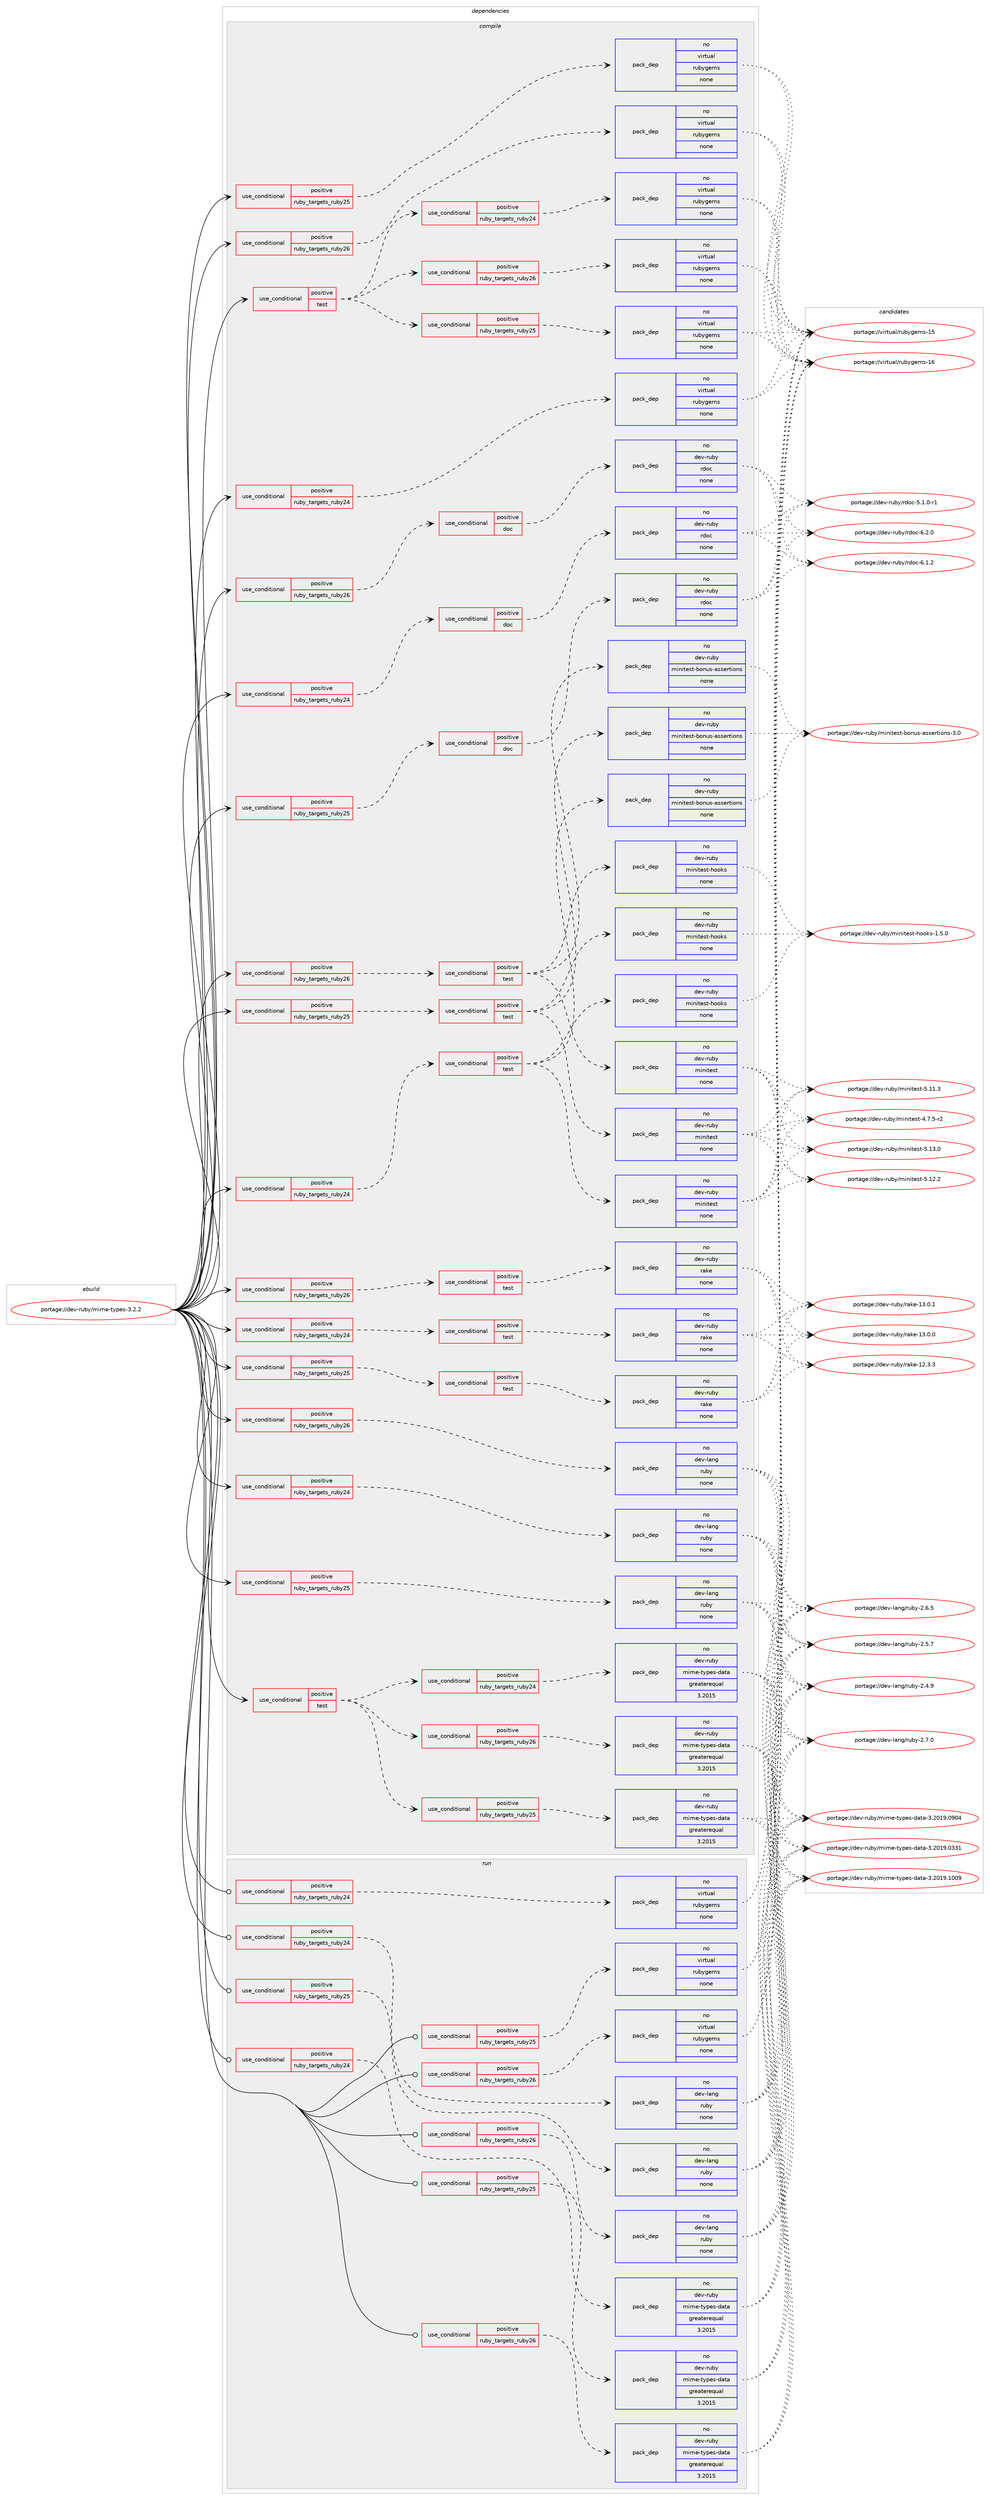 digraph prolog {

# *************
# Graph options
# *************

newrank=true;
concentrate=true;
compound=true;
graph [rankdir=LR,fontname=Helvetica,fontsize=10,ranksep=1.5];#, ranksep=2.5, nodesep=0.2];
edge  [arrowhead=vee];
node  [fontname=Helvetica,fontsize=10];

# **********
# The ebuild
# **********

subgraph cluster_leftcol {
color=gray;
label=<<i>ebuild</i>>;
id [label="portage://dev-ruby/mime-types-3.2.2", color=red, width=4, href="../dev-ruby/mime-types-3.2.2.svg"];
}

# ****************
# The dependencies
# ****************

subgraph cluster_midcol {
color=gray;
label=<<i>dependencies</i>>;
subgraph cluster_compile {
fillcolor="#eeeeee";
style=filled;
label=<<i>compile</i>>;
subgraph cond82294 {
dependency346327 [label=<<TABLE BORDER="0" CELLBORDER="1" CELLSPACING="0" CELLPADDING="4"><TR><TD ROWSPAN="3" CELLPADDING="10">use_conditional</TD></TR><TR><TD>positive</TD></TR><TR><TD>ruby_targets_ruby24</TD></TR></TABLE>>, shape=none, color=red];
subgraph cond82295 {
dependency346328 [label=<<TABLE BORDER="0" CELLBORDER="1" CELLSPACING="0" CELLPADDING="4"><TR><TD ROWSPAN="3" CELLPADDING="10">use_conditional</TD></TR><TR><TD>positive</TD></TR><TR><TD>doc</TD></TR></TABLE>>, shape=none, color=red];
subgraph pack259238 {
dependency346329 [label=<<TABLE BORDER="0" CELLBORDER="1" CELLSPACING="0" CELLPADDING="4" WIDTH="220"><TR><TD ROWSPAN="6" CELLPADDING="30">pack_dep</TD></TR><TR><TD WIDTH="110">no</TD></TR><TR><TD>dev-ruby</TD></TR><TR><TD>rdoc</TD></TR><TR><TD>none</TD></TR><TR><TD></TD></TR></TABLE>>, shape=none, color=blue];
}
dependency346328:e -> dependency346329:w [weight=20,style="dashed",arrowhead="vee"];
}
dependency346327:e -> dependency346328:w [weight=20,style="dashed",arrowhead="vee"];
}
id:e -> dependency346327:w [weight=20,style="solid",arrowhead="vee"];
subgraph cond82296 {
dependency346330 [label=<<TABLE BORDER="0" CELLBORDER="1" CELLSPACING="0" CELLPADDING="4"><TR><TD ROWSPAN="3" CELLPADDING="10">use_conditional</TD></TR><TR><TD>positive</TD></TR><TR><TD>ruby_targets_ruby24</TD></TR></TABLE>>, shape=none, color=red];
subgraph cond82297 {
dependency346331 [label=<<TABLE BORDER="0" CELLBORDER="1" CELLSPACING="0" CELLPADDING="4"><TR><TD ROWSPAN="3" CELLPADDING="10">use_conditional</TD></TR><TR><TD>positive</TD></TR><TR><TD>test</TD></TR></TABLE>>, shape=none, color=red];
subgraph pack259239 {
dependency346332 [label=<<TABLE BORDER="0" CELLBORDER="1" CELLSPACING="0" CELLPADDING="4" WIDTH="220"><TR><TD ROWSPAN="6" CELLPADDING="30">pack_dep</TD></TR><TR><TD WIDTH="110">no</TD></TR><TR><TD>dev-ruby</TD></TR><TR><TD>minitest</TD></TR><TR><TD>none</TD></TR><TR><TD></TD></TR></TABLE>>, shape=none, color=blue];
}
dependency346331:e -> dependency346332:w [weight=20,style="dashed",arrowhead="vee"];
subgraph pack259240 {
dependency346333 [label=<<TABLE BORDER="0" CELLBORDER="1" CELLSPACING="0" CELLPADDING="4" WIDTH="220"><TR><TD ROWSPAN="6" CELLPADDING="30">pack_dep</TD></TR><TR><TD WIDTH="110">no</TD></TR><TR><TD>dev-ruby</TD></TR><TR><TD>minitest-bonus-assertions</TD></TR><TR><TD>none</TD></TR><TR><TD></TD></TR></TABLE>>, shape=none, color=blue];
}
dependency346331:e -> dependency346333:w [weight=20,style="dashed",arrowhead="vee"];
subgraph pack259241 {
dependency346334 [label=<<TABLE BORDER="0" CELLBORDER="1" CELLSPACING="0" CELLPADDING="4" WIDTH="220"><TR><TD ROWSPAN="6" CELLPADDING="30">pack_dep</TD></TR><TR><TD WIDTH="110">no</TD></TR><TR><TD>dev-ruby</TD></TR><TR><TD>minitest-hooks</TD></TR><TR><TD>none</TD></TR><TR><TD></TD></TR></TABLE>>, shape=none, color=blue];
}
dependency346331:e -> dependency346334:w [weight=20,style="dashed",arrowhead="vee"];
}
dependency346330:e -> dependency346331:w [weight=20,style="dashed",arrowhead="vee"];
}
id:e -> dependency346330:w [weight=20,style="solid",arrowhead="vee"];
subgraph cond82298 {
dependency346335 [label=<<TABLE BORDER="0" CELLBORDER="1" CELLSPACING="0" CELLPADDING="4"><TR><TD ROWSPAN="3" CELLPADDING="10">use_conditional</TD></TR><TR><TD>positive</TD></TR><TR><TD>ruby_targets_ruby24</TD></TR></TABLE>>, shape=none, color=red];
subgraph cond82299 {
dependency346336 [label=<<TABLE BORDER="0" CELLBORDER="1" CELLSPACING="0" CELLPADDING="4"><TR><TD ROWSPAN="3" CELLPADDING="10">use_conditional</TD></TR><TR><TD>positive</TD></TR><TR><TD>test</TD></TR></TABLE>>, shape=none, color=red];
subgraph pack259242 {
dependency346337 [label=<<TABLE BORDER="0" CELLBORDER="1" CELLSPACING="0" CELLPADDING="4" WIDTH="220"><TR><TD ROWSPAN="6" CELLPADDING="30">pack_dep</TD></TR><TR><TD WIDTH="110">no</TD></TR><TR><TD>dev-ruby</TD></TR><TR><TD>rake</TD></TR><TR><TD>none</TD></TR><TR><TD></TD></TR></TABLE>>, shape=none, color=blue];
}
dependency346336:e -> dependency346337:w [weight=20,style="dashed",arrowhead="vee"];
}
dependency346335:e -> dependency346336:w [weight=20,style="dashed",arrowhead="vee"];
}
id:e -> dependency346335:w [weight=20,style="solid",arrowhead="vee"];
subgraph cond82300 {
dependency346338 [label=<<TABLE BORDER="0" CELLBORDER="1" CELLSPACING="0" CELLPADDING="4"><TR><TD ROWSPAN="3" CELLPADDING="10">use_conditional</TD></TR><TR><TD>positive</TD></TR><TR><TD>ruby_targets_ruby24</TD></TR></TABLE>>, shape=none, color=red];
subgraph pack259243 {
dependency346339 [label=<<TABLE BORDER="0" CELLBORDER="1" CELLSPACING="0" CELLPADDING="4" WIDTH="220"><TR><TD ROWSPAN="6" CELLPADDING="30">pack_dep</TD></TR><TR><TD WIDTH="110">no</TD></TR><TR><TD>dev-lang</TD></TR><TR><TD>ruby</TD></TR><TR><TD>none</TD></TR><TR><TD></TD></TR></TABLE>>, shape=none, color=blue];
}
dependency346338:e -> dependency346339:w [weight=20,style="dashed",arrowhead="vee"];
}
id:e -> dependency346338:w [weight=20,style="solid",arrowhead="vee"];
subgraph cond82301 {
dependency346340 [label=<<TABLE BORDER="0" CELLBORDER="1" CELLSPACING="0" CELLPADDING="4"><TR><TD ROWSPAN="3" CELLPADDING="10">use_conditional</TD></TR><TR><TD>positive</TD></TR><TR><TD>ruby_targets_ruby24</TD></TR></TABLE>>, shape=none, color=red];
subgraph pack259244 {
dependency346341 [label=<<TABLE BORDER="0" CELLBORDER="1" CELLSPACING="0" CELLPADDING="4" WIDTH="220"><TR><TD ROWSPAN="6" CELLPADDING="30">pack_dep</TD></TR><TR><TD WIDTH="110">no</TD></TR><TR><TD>virtual</TD></TR><TR><TD>rubygems</TD></TR><TR><TD>none</TD></TR><TR><TD></TD></TR></TABLE>>, shape=none, color=blue];
}
dependency346340:e -> dependency346341:w [weight=20,style="dashed",arrowhead="vee"];
}
id:e -> dependency346340:w [weight=20,style="solid",arrowhead="vee"];
subgraph cond82302 {
dependency346342 [label=<<TABLE BORDER="0" CELLBORDER="1" CELLSPACING="0" CELLPADDING="4"><TR><TD ROWSPAN="3" CELLPADDING="10">use_conditional</TD></TR><TR><TD>positive</TD></TR><TR><TD>ruby_targets_ruby25</TD></TR></TABLE>>, shape=none, color=red];
subgraph cond82303 {
dependency346343 [label=<<TABLE BORDER="0" CELLBORDER="1" CELLSPACING="0" CELLPADDING="4"><TR><TD ROWSPAN="3" CELLPADDING="10">use_conditional</TD></TR><TR><TD>positive</TD></TR><TR><TD>doc</TD></TR></TABLE>>, shape=none, color=red];
subgraph pack259245 {
dependency346344 [label=<<TABLE BORDER="0" CELLBORDER="1" CELLSPACING="0" CELLPADDING="4" WIDTH="220"><TR><TD ROWSPAN="6" CELLPADDING="30">pack_dep</TD></TR><TR><TD WIDTH="110">no</TD></TR><TR><TD>dev-ruby</TD></TR><TR><TD>rdoc</TD></TR><TR><TD>none</TD></TR><TR><TD></TD></TR></TABLE>>, shape=none, color=blue];
}
dependency346343:e -> dependency346344:w [weight=20,style="dashed",arrowhead="vee"];
}
dependency346342:e -> dependency346343:w [weight=20,style="dashed",arrowhead="vee"];
}
id:e -> dependency346342:w [weight=20,style="solid",arrowhead="vee"];
subgraph cond82304 {
dependency346345 [label=<<TABLE BORDER="0" CELLBORDER="1" CELLSPACING="0" CELLPADDING="4"><TR><TD ROWSPAN="3" CELLPADDING="10">use_conditional</TD></TR><TR><TD>positive</TD></TR><TR><TD>ruby_targets_ruby25</TD></TR></TABLE>>, shape=none, color=red];
subgraph cond82305 {
dependency346346 [label=<<TABLE BORDER="0" CELLBORDER="1" CELLSPACING="0" CELLPADDING="4"><TR><TD ROWSPAN="3" CELLPADDING="10">use_conditional</TD></TR><TR><TD>positive</TD></TR><TR><TD>test</TD></TR></TABLE>>, shape=none, color=red];
subgraph pack259246 {
dependency346347 [label=<<TABLE BORDER="0" CELLBORDER="1" CELLSPACING="0" CELLPADDING="4" WIDTH="220"><TR><TD ROWSPAN="6" CELLPADDING="30">pack_dep</TD></TR><TR><TD WIDTH="110">no</TD></TR><TR><TD>dev-ruby</TD></TR><TR><TD>minitest</TD></TR><TR><TD>none</TD></TR><TR><TD></TD></TR></TABLE>>, shape=none, color=blue];
}
dependency346346:e -> dependency346347:w [weight=20,style="dashed",arrowhead="vee"];
subgraph pack259247 {
dependency346348 [label=<<TABLE BORDER="0" CELLBORDER="1" CELLSPACING="0" CELLPADDING="4" WIDTH="220"><TR><TD ROWSPAN="6" CELLPADDING="30">pack_dep</TD></TR><TR><TD WIDTH="110">no</TD></TR><TR><TD>dev-ruby</TD></TR><TR><TD>minitest-bonus-assertions</TD></TR><TR><TD>none</TD></TR><TR><TD></TD></TR></TABLE>>, shape=none, color=blue];
}
dependency346346:e -> dependency346348:w [weight=20,style="dashed",arrowhead="vee"];
subgraph pack259248 {
dependency346349 [label=<<TABLE BORDER="0" CELLBORDER="1" CELLSPACING="0" CELLPADDING="4" WIDTH="220"><TR><TD ROWSPAN="6" CELLPADDING="30">pack_dep</TD></TR><TR><TD WIDTH="110">no</TD></TR><TR><TD>dev-ruby</TD></TR><TR><TD>minitest-hooks</TD></TR><TR><TD>none</TD></TR><TR><TD></TD></TR></TABLE>>, shape=none, color=blue];
}
dependency346346:e -> dependency346349:w [weight=20,style="dashed",arrowhead="vee"];
}
dependency346345:e -> dependency346346:w [weight=20,style="dashed",arrowhead="vee"];
}
id:e -> dependency346345:w [weight=20,style="solid",arrowhead="vee"];
subgraph cond82306 {
dependency346350 [label=<<TABLE BORDER="0" CELLBORDER="1" CELLSPACING="0" CELLPADDING="4"><TR><TD ROWSPAN="3" CELLPADDING="10">use_conditional</TD></TR><TR><TD>positive</TD></TR><TR><TD>ruby_targets_ruby25</TD></TR></TABLE>>, shape=none, color=red];
subgraph cond82307 {
dependency346351 [label=<<TABLE BORDER="0" CELLBORDER="1" CELLSPACING="0" CELLPADDING="4"><TR><TD ROWSPAN="3" CELLPADDING="10">use_conditional</TD></TR><TR><TD>positive</TD></TR><TR><TD>test</TD></TR></TABLE>>, shape=none, color=red];
subgraph pack259249 {
dependency346352 [label=<<TABLE BORDER="0" CELLBORDER="1" CELLSPACING="0" CELLPADDING="4" WIDTH="220"><TR><TD ROWSPAN="6" CELLPADDING="30">pack_dep</TD></TR><TR><TD WIDTH="110">no</TD></TR><TR><TD>dev-ruby</TD></TR><TR><TD>rake</TD></TR><TR><TD>none</TD></TR><TR><TD></TD></TR></TABLE>>, shape=none, color=blue];
}
dependency346351:e -> dependency346352:w [weight=20,style="dashed",arrowhead="vee"];
}
dependency346350:e -> dependency346351:w [weight=20,style="dashed",arrowhead="vee"];
}
id:e -> dependency346350:w [weight=20,style="solid",arrowhead="vee"];
subgraph cond82308 {
dependency346353 [label=<<TABLE BORDER="0" CELLBORDER="1" CELLSPACING="0" CELLPADDING="4"><TR><TD ROWSPAN="3" CELLPADDING="10">use_conditional</TD></TR><TR><TD>positive</TD></TR><TR><TD>ruby_targets_ruby25</TD></TR></TABLE>>, shape=none, color=red];
subgraph pack259250 {
dependency346354 [label=<<TABLE BORDER="0" CELLBORDER="1" CELLSPACING="0" CELLPADDING="4" WIDTH="220"><TR><TD ROWSPAN="6" CELLPADDING="30">pack_dep</TD></TR><TR><TD WIDTH="110">no</TD></TR><TR><TD>dev-lang</TD></TR><TR><TD>ruby</TD></TR><TR><TD>none</TD></TR><TR><TD></TD></TR></TABLE>>, shape=none, color=blue];
}
dependency346353:e -> dependency346354:w [weight=20,style="dashed",arrowhead="vee"];
}
id:e -> dependency346353:w [weight=20,style="solid",arrowhead="vee"];
subgraph cond82309 {
dependency346355 [label=<<TABLE BORDER="0" CELLBORDER="1" CELLSPACING="0" CELLPADDING="4"><TR><TD ROWSPAN="3" CELLPADDING="10">use_conditional</TD></TR><TR><TD>positive</TD></TR><TR><TD>ruby_targets_ruby25</TD></TR></TABLE>>, shape=none, color=red];
subgraph pack259251 {
dependency346356 [label=<<TABLE BORDER="0" CELLBORDER="1" CELLSPACING="0" CELLPADDING="4" WIDTH="220"><TR><TD ROWSPAN="6" CELLPADDING="30">pack_dep</TD></TR><TR><TD WIDTH="110">no</TD></TR><TR><TD>virtual</TD></TR><TR><TD>rubygems</TD></TR><TR><TD>none</TD></TR><TR><TD></TD></TR></TABLE>>, shape=none, color=blue];
}
dependency346355:e -> dependency346356:w [weight=20,style="dashed",arrowhead="vee"];
}
id:e -> dependency346355:w [weight=20,style="solid",arrowhead="vee"];
subgraph cond82310 {
dependency346357 [label=<<TABLE BORDER="0" CELLBORDER="1" CELLSPACING="0" CELLPADDING="4"><TR><TD ROWSPAN="3" CELLPADDING="10">use_conditional</TD></TR><TR><TD>positive</TD></TR><TR><TD>ruby_targets_ruby26</TD></TR></TABLE>>, shape=none, color=red];
subgraph cond82311 {
dependency346358 [label=<<TABLE BORDER="0" CELLBORDER="1" CELLSPACING="0" CELLPADDING="4"><TR><TD ROWSPAN="3" CELLPADDING="10">use_conditional</TD></TR><TR><TD>positive</TD></TR><TR><TD>doc</TD></TR></TABLE>>, shape=none, color=red];
subgraph pack259252 {
dependency346359 [label=<<TABLE BORDER="0" CELLBORDER="1" CELLSPACING="0" CELLPADDING="4" WIDTH="220"><TR><TD ROWSPAN="6" CELLPADDING="30">pack_dep</TD></TR><TR><TD WIDTH="110">no</TD></TR><TR><TD>dev-ruby</TD></TR><TR><TD>rdoc</TD></TR><TR><TD>none</TD></TR><TR><TD></TD></TR></TABLE>>, shape=none, color=blue];
}
dependency346358:e -> dependency346359:w [weight=20,style="dashed",arrowhead="vee"];
}
dependency346357:e -> dependency346358:w [weight=20,style="dashed",arrowhead="vee"];
}
id:e -> dependency346357:w [weight=20,style="solid",arrowhead="vee"];
subgraph cond82312 {
dependency346360 [label=<<TABLE BORDER="0" CELLBORDER="1" CELLSPACING="0" CELLPADDING="4"><TR><TD ROWSPAN="3" CELLPADDING="10">use_conditional</TD></TR><TR><TD>positive</TD></TR><TR><TD>ruby_targets_ruby26</TD></TR></TABLE>>, shape=none, color=red];
subgraph cond82313 {
dependency346361 [label=<<TABLE BORDER="0" CELLBORDER="1" CELLSPACING="0" CELLPADDING="4"><TR><TD ROWSPAN="3" CELLPADDING="10">use_conditional</TD></TR><TR><TD>positive</TD></TR><TR><TD>test</TD></TR></TABLE>>, shape=none, color=red];
subgraph pack259253 {
dependency346362 [label=<<TABLE BORDER="0" CELLBORDER="1" CELLSPACING="0" CELLPADDING="4" WIDTH="220"><TR><TD ROWSPAN="6" CELLPADDING="30">pack_dep</TD></TR><TR><TD WIDTH="110">no</TD></TR><TR><TD>dev-ruby</TD></TR><TR><TD>minitest</TD></TR><TR><TD>none</TD></TR><TR><TD></TD></TR></TABLE>>, shape=none, color=blue];
}
dependency346361:e -> dependency346362:w [weight=20,style="dashed",arrowhead="vee"];
subgraph pack259254 {
dependency346363 [label=<<TABLE BORDER="0" CELLBORDER="1" CELLSPACING="0" CELLPADDING="4" WIDTH="220"><TR><TD ROWSPAN="6" CELLPADDING="30">pack_dep</TD></TR><TR><TD WIDTH="110">no</TD></TR><TR><TD>dev-ruby</TD></TR><TR><TD>minitest-bonus-assertions</TD></TR><TR><TD>none</TD></TR><TR><TD></TD></TR></TABLE>>, shape=none, color=blue];
}
dependency346361:e -> dependency346363:w [weight=20,style="dashed",arrowhead="vee"];
subgraph pack259255 {
dependency346364 [label=<<TABLE BORDER="0" CELLBORDER="1" CELLSPACING="0" CELLPADDING="4" WIDTH="220"><TR><TD ROWSPAN="6" CELLPADDING="30">pack_dep</TD></TR><TR><TD WIDTH="110">no</TD></TR><TR><TD>dev-ruby</TD></TR><TR><TD>minitest-hooks</TD></TR><TR><TD>none</TD></TR><TR><TD></TD></TR></TABLE>>, shape=none, color=blue];
}
dependency346361:e -> dependency346364:w [weight=20,style="dashed",arrowhead="vee"];
}
dependency346360:e -> dependency346361:w [weight=20,style="dashed",arrowhead="vee"];
}
id:e -> dependency346360:w [weight=20,style="solid",arrowhead="vee"];
subgraph cond82314 {
dependency346365 [label=<<TABLE BORDER="0" CELLBORDER="1" CELLSPACING="0" CELLPADDING="4"><TR><TD ROWSPAN="3" CELLPADDING="10">use_conditional</TD></TR><TR><TD>positive</TD></TR><TR><TD>ruby_targets_ruby26</TD></TR></TABLE>>, shape=none, color=red];
subgraph cond82315 {
dependency346366 [label=<<TABLE BORDER="0" CELLBORDER="1" CELLSPACING="0" CELLPADDING="4"><TR><TD ROWSPAN="3" CELLPADDING="10">use_conditional</TD></TR><TR><TD>positive</TD></TR><TR><TD>test</TD></TR></TABLE>>, shape=none, color=red];
subgraph pack259256 {
dependency346367 [label=<<TABLE BORDER="0" CELLBORDER="1" CELLSPACING="0" CELLPADDING="4" WIDTH="220"><TR><TD ROWSPAN="6" CELLPADDING="30">pack_dep</TD></TR><TR><TD WIDTH="110">no</TD></TR><TR><TD>dev-ruby</TD></TR><TR><TD>rake</TD></TR><TR><TD>none</TD></TR><TR><TD></TD></TR></TABLE>>, shape=none, color=blue];
}
dependency346366:e -> dependency346367:w [weight=20,style="dashed",arrowhead="vee"];
}
dependency346365:e -> dependency346366:w [weight=20,style="dashed",arrowhead="vee"];
}
id:e -> dependency346365:w [weight=20,style="solid",arrowhead="vee"];
subgraph cond82316 {
dependency346368 [label=<<TABLE BORDER="0" CELLBORDER="1" CELLSPACING="0" CELLPADDING="4"><TR><TD ROWSPAN="3" CELLPADDING="10">use_conditional</TD></TR><TR><TD>positive</TD></TR><TR><TD>ruby_targets_ruby26</TD></TR></TABLE>>, shape=none, color=red];
subgraph pack259257 {
dependency346369 [label=<<TABLE BORDER="0" CELLBORDER="1" CELLSPACING="0" CELLPADDING="4" WIDTH="220"><TR><TD ROWSPAN="6" CELLPADDING="30">pack_dep</TD></TR><TR><TD WIDTH="110">no</TD></TR><TR><TD>dev-lang</TD></TR><TR><TD>ruby</TD></TR><TR><TD>none</TD></TR><TR><TD></TD></TR></TABLE>>, shape=none, color=blue];
}
dependency346368:e -> dependency346369:w [weight=20,style="dashed",arrowhead="vee"];
}
id:e -> dependency346368:w [weight=20,style="solid",arrowhead="vee"];
subgraph cond82317 {
dependency346370 [label=<<TABLE BORDER="0" CELLBORDER="1" CELLSPACING="0" CELLPADDING="4"><TR><TD ROWSPAN="3" CELLPADDING="10">use_conditional</TD></TR><TR><TD>positive</TD></TR><TR><TD>ruby_targets_ruby26</TD></TR></TABLE>>, shape=none, color=red];
subgraph pack259258 {
dependency346371 [label=<<TABLE BORDER="0" CELLBORDER="1" CELLSPACING="0" CELLPADDING="4" WIDTH="220"><TR><TD ROWSPAN="6" CELLPADDING="30">pack_dep</TD></TR><TR><TD WIDTH="110">no</TD></TR><TR><TD>virtual</TD></TR><TR><TD>rubygems</TD></TR><TR><TD>none</TD></TR><TR><TD></TD></TR></TABLE>>, shape=none, color=blue];
}
dependency346370:e -> dependency346371:w [weight=20,style="dashed",arrowhead="vee"];
}
id:e -> dependency346370:w [weight=20,style="solid",arrowhead="vee"];
subgraph cond82318 {
dependency346372 [label=<<TABLE BORDER="0" CELLBORDER="1" CELLSPACING="0" CELLPADDING="4"><TR><TD ROWSPAN="3" CELLPADDING="10">use_conditional</TD></TR><TR><TD>positive</TD></TR><TR><TD>test</TD></TR></TABLE>>, shape=none, color=red];
subgraph cond82319 {
dependency346373 [label=<<TABLE BORDER="0" CELLBORDER="1" CELLSPACING="0" CELLPADDING="4"><TR><TD ROWSPAN="3" CELLPADDING="10">use_conditional</TD></TR><TR><TD>positive</TD></TR><TR><TD>ruby_targets_ruby24</TD></TR></TABLE>>, shape=none, color=red];
subgraph pack259259 {
dependency346374 [label=<<TABLE BORDER="0" CELLBORDER="1" CELLSPACING="0" CELLPADDING="4" WIDTH="220"><TR><TD ROWSPAN="6" CELLPADDING="30">pack_dep</TD></TR><TR><TD WIDTH="110">no</TD></TR><TR><TD>dev-ruby</TD></TR><TR><TD>mime-types-data</TD></TR><TR><TD>greaterequal</TD></TR><TR><TD>3.2015</TD></TR></TABLE>>, shape=none, color=blue];
}
dependency346373:e -> dependency346374:w [weight=20,style="dashed",arrowhead="vee"];
}
dependency346372:e -> dependency346373:w [weight=20,style="dashed",arrowhead="vee"];
subgraph cond82320 {
dependency346375 [label=<<TABLE BORDER="0" CELLBORDER="1" CELLSPACING="0" CELLPADDING="4"><TR><TD ROWSPAN="3" CELLPADDING="10">use_conditional</TD></TR><TR><TD>positive</TD></TR><TR><TD>ruby_targets_ruby25</TD></TR></TABLE>>, shape=none, color=red];
subgraph pack259260 {
dependency346376 [label=<<TABLE BORDER="0" CELLBORDER="1" CELLSPACING="0" CELLPADDING="4" WIDTH="220"><TR><TD ROWSPAN="6" CELLPADDING="30">pack_dep</TD></TR><TR><TD WIDTH="110">no</TD></TR><TR><TD>dev-ruby</TD></TR><TR><TD>mime-types-data</TD></TR><TR><TD>greaterequal</TD></TR><TR><TD>3.2015</TD></TR></TABLE>>, shape=none, color=blue];
}
dependency346375:e -> dependency346376:w [weight=20,style="dashed",arrowhead="vee"];
}
dependency346372:e -> dependency346375:w [weight=20,style="dashed",arrowhead="vee"];
subgraph cond82321 {
dependency346377 [label=<<TABLE BORDER="0" CELLBORDER="1" CELLSPACING="0" CELLPADDING="4"><TR><TD ROWSPAN="3" CELLPADDING="10">use_conditional</TD></TR><TR><TD>positive</TD></TR><TR><TD>ruby_targets_ruby26</TD></TR></TABLE>>, shape=none, color=red];
subgraph pack259261 {
dependency346378 [label=<<TABLE BORDER="0" CELLBORDER="1" CELLSPACING="0" CELLPADDING="4" WIDTH="220"><TR><TD ROWSPAN="6" CELLPADDING="30">pack_dep</TD></TR><TR><TD WIDTH="110">no</TD></TR><TR><TD>dev-ruby</TD></TR><TR><TD>mime-types-data</TD></TR><TR><TD>greaterequal</TD></TR><TR><TD>3.2015</TD></TR></TABLE>>, shape=none, color=blue];
}
dependency346377:e -> dependency346378:w [weight=20,style="dashed",arrowhead="vee"];
}
dependency346372:e -> dependency346377:w [weight=20,style="dashed",arrowhead="vee"];
}
id:e -> dependency346372:w [weight=20,style="solid",arrowhead="vee"];
subgraph cond82322 {
dependency346379 [label=<<TABLE BORDER="0" CELLBORDER="1" CELLSPACING="0" CELLPADDING="4"><TR><TD ROWSPAN="3" CELLPADDING="10">use_conditional</TD></TR><TR><TD>positive</TD></TR><TR><TD>test</TD></TR></TABLE>>, shape=none, color=red];
subgraph cond82323 {
dependency346380 [label=<<TABLE BORDER="0" CELLBORDER="1" CELLSPACING="0" CELLPADDING="4"><TR><TD ROWSPAN="3" CELLPADDING="10">use_conditional</TD></TR><TR><TD>positive</TD></TR><TR><TD>ruby_targets_ruby24</TD></TR></TABLE>>, shape=none, color=red];
subgraph pack259262 {
dependency346381 [label=<<TABLE BORDER="0" CELLBORDER="1" CELLSPACING="0" CELLPADDING="4" WIDTH="220"><TR><TD ROWSPAN="6" CELLPADDING="30">pack_dep</TD></TR><TR><TD WIDTH="110">no</TD></TR><TR><TD>virtual</TD></TR><TR><TD>rubygems</TD></TR><TR><TD>none</TD></TR><TR><TD></TD></TR></TABLE>>, shape=none, color=blue];
}
dependency346380:e -> dependency346381:w [weight=20,style="dashed",arrowhead="vee"];
}
dependency346379:e -> dependency346380:w [weight=20,style="dashed",arrowhead="vee"];
subgraph cond82324 {
dependency346382 [label=<<TABLE BORDER="0" CELLBORDER="1" CELLSPACING="0" CELLPADDING="4"><TR><TD ROWSPAN="3" CELLPADDING="10">use_conditional</TD></TR><TR><TD>positive</TD></TR><TR><TD>ruby_targets_ruby25</TD></TR></TABLE>>, shape=none, color=red];
subgraph pack259263 {
dependency346383 [label=<<TABLE BORDER="0" CELLBORDER="1" CELLSPACING="0" CELLPADDING="4" WIDTH="220"><TR><TD ROWSPAN="6" CELLPADDING="30">pack_dep</TD></TR><TR><TD WIDTH="110">no</TD></TR><TR><TD>virtual</TD></TR><TR><TD>rubygems</TD></TR><TR><TD>none</TD></TR><TR><TD></TD></TR></TABLE>>, shape=none, color=blue];
}
dependency346382:e -> dependency346383:w [weight=20,style="dashed",arrowhead="vee"];
}
dependency346379:e -> dependency346382:w [weight=20,style="dashed",arrowhead="vee"];
subgraph cond82325 {
dependency346384 [label=<<TABLE BORDER="0" CELLBORDER="1" CELLSPACING="0" CELLPADDING="4"><TR><TD ROWSPAN="3" CELLPADDING="10">use_conditional</TD></TR><TR><TD>positive</TD></TR><TR><TD>ruby_targets_ruby26</TD></TR></TABLE>>, shape=none, color=red];
subgraph pack259264 {
dependency346385 [label=<<TABLE BORDER="0" CELLBORDER="1" CELLSPACING="0" CELLPADDING="4" WIDTH="220"><TR><TD ROWSPAN="6" CELLPADDING="30">pack_dep</TD></TR><TR><TD WIDTH="110">no</TD></TR><TR><TD>virtual</TD></TR><TR><TD>rubygems</TD></TR><TR><TD>none</TD></TR><TR><TD></TD></TR></TABLE>>, shape=none, color=blue];
}
dependency346384:e -> dependency346385:w [weight=20,style="dashed",arrowhead="vee"];
}
dependency346379:e -> dependency346384:w [weight=20,style="dashed",arrowhead="vee"];
}
id:e -> dependency346379:w [weight=20,style="solid",arrowhead="vee"];
}
subgraph cluster_compileandrun {
fillcolor="#eeeeee";
style=filled;
label=<<i>compile and run</i>>;
}
subgraph cluster_run {
fillcolor="#eeeeee";
style=filled;
label=<<i>run</i>>;
subgraph cond82326 {
dependency346386 [label=<<TABLE BORDER="0" CELLBORDER="1" CELLSPACING="0" CELLPADDING="4"><TR><TD ROWSPAN="3" CELLPADDING="10">use_conditional</TD></TR><TR><TD>positive</TD></TR><TR><TD>ruby_targets_ruby24</TD></TR></TABLE>>, shape=none, color=red];
subgraph pack259265 {
dependency346387 [label=<<TABLE BORDER="0" CELLBORDER="1" CELLSPACING="0" CELLPADDING="4" WIDTH="220"><TR><TD ROWSPAN="6" CELLPADDING="30">pack_dep</TD></TR><TR><TD WIDTH="110">no</TD></TR><TR><TD>dev-lang</TD></TR><TR><TD>ruby</TD></TR><TR><TD>none</TD></TR><TR><TD></TD></TR></TABLE>>, shape=none, color=blue];
}
dependency346386:e -> dependency346387:w [weight=20,style="dashed",arrowhead="vee"];
}
id:e -> dependency346386:w [weight=20,style="solid",arrowhead="odot"];
subgraph cond82327 {
dependency346388 [label=<<TABLE BORDER="0" CELLBORDER="1" CELLSPACING="0" CELLPADDING="4"><TR><TD ROWSPAN="3" CELLPADDING="10">use_conditional</TD></TR><TR><TD>positive</TD></TR><TR><TD>ruby_targets_ruby24</TD></TR></TABLE>>, shape=none, color=red];
subgraph pack259266 {
dependency346389 [label=<<TABLE BORDER="0" CELLBORDER="1" CELLSPACING="0" CELLPADDING="4" WIDTH="220"><TR><TD ROWSPAN="6" CELLPADDING="30">pack_dep</TD></TR><TR><TD WIDTH="110">no</TD></TR><TR><TD>dev-ruby</TD></TR><TR><TD>mime-types-data</TD></TR><TR><TD>greaterequal</TD></TR><TR><TD>3.2015</TD></TR></TABLE>>, shape=none, color=blue];
}
dependency346388:e -> dependency346389:w [weight=20,style="dashed",arrowhead="vee"];
}
id:e -> dependency346388:w [weight=20,style="solid",arrowhead="odot"];
subgraph cond82328 {
dependency346390 [label=<<TABLE BORDER="0" CELLBORDER="1" CELLSPACING="0" CELLPADDING="4"><TR><TD ROWSPAN="3" CELLPADDING="10">use_conditional</TD></TR><TR><TD>positive</TD></TR><TR><TD>ruby_targets_ruby24</TD></TR></TABLE>>, shape=none, color=red];
subgraph pack259267 {
dependency346391 [label=<<TABLE BORDER="0" CELLBORDER="1" CELLSPACING="0" CELLPADDING="4" WIDTH="220"><TR><TD ROWSPAN="6" CELLPADDING="30">pack_dep</TD></TR><TR><TD WIDTH="110">no</TD></TR><TR><TD>virtual</TD></TR><TR><TD>rubygems</TD></TR><TR><TD>none</TD></TR><TR><TD></TD></TR></TABLE>>, shape=none, color=blue];
}
dependency346390:e -> dependency346391:w [weight=20,style="dashed",arrowhead="vee"];
}
id:e -> dependency346390:w [weight=20,style="solid",arrowhead="odot"];
subgraph cond82329 {
dependency346392 [label=<<TABLE BORDER="0" CELLBORDER="1" CELLSPACING="0" CELLPADDING="4"><TR><TD ROWSPAN="3" CELLPADDING="10">use_conditional</TD></TR><TR><TD>positive</TD></TR><TR><TD>ruby_targets_ruby25</TD></TR></TABLE>>, shape=none, color=red];
subgraph pack259268 {
dependency346393 [label=<<TABLE BORDER="0" CELLBORDER="1" CELLSPACING="0" CELLPADDING="4" WIDTH="220"><TR><TD ROWSPAN="6" CELLPADDING="30">pack_dep</TD></TR><TR><TD WIDTH="110">no</TD></TR><TR><TD>dev-lang</TD></TR><TR><TD>ruby</TD></TR><TR><TD>none</TD></TR><TR><TD></TD></TR></TABLE>>, shape=none, color=blue];
}
dependency346392:e -> dependency346393:w [weight=20,style="dashed",arrowhead="vee"];
}
id:e -> dependency346392:w [weight=20,style="solid",arrowhead="odot"];
subgraph cond82330 {
dependency346394 [label=<<TABLE BORDER="0" CELLBORDER="1" CELLSPACING="0" CELLPADDING="4"><TR><TD ROWSPAN="3" CELLPADDING="10">use_conditional</TD></TR><TR><TD>positive</TD></TR><TR><TD>ruby_targets_ruby25</TD></TR></TABLE>>, shape=none, color=red];
subgraph pack259269 {
dependency346395 [label=<<TABLE BORDER="0" CELLBORDER="1" CELLSPACING="0" CELLPADDING="4" WIDTH="220"><TR><TD ROWSPAN="6" CELLPADDING="30">pack_dep</TD></TR><TR><TD WIDTH="110">no</TD></TR><TR><TD>dev-ruby</TD></TR><TR><TD>mime-types-data</TD></TR><TR><TD>greaterequal</TD></TR><TR><TD>3.2015</TD></TR></TABLE>>, shape=none, color=blue];
}
dependency346394:e -> dependency346395:w [weight=20,style="dashed",arrowhead="vee"];
}
id:e -> dependency346394:w [weight=20,style="solid",arrowhead="odot"];
subgraph cond82331 {
dependency346396 [label=<<TABLE BORDER="0" CELLBORDER="1" CELLSPACING="0" CELLPADDING="4"><TR><TD ROWSPAN="3" CELLPADDING="10">use_conditional</TD></TR><TR><TD>positive</TD></TR><TR><TD>ruby_targets_ruby25</TD></TR></TABLE>>, shape=none, color=red];
subgraph pack259270 {
dependency346397 [label=<<TABLE BORDER="0" CELLBORDER="1" CELLSPACING="0" CELLPADDING="4" WIDTH="220"><TR><TD ROWSPAN="6" CELLPADDING="30">pack_dep</TD></TR><TR><TD WIDTH="110">no</TD></TR><TR><TD>virtual</TD></TR><TR><TD>rubygems</TD></TR><TR><TD>none</TD></TR><TR><TD></TD></TR></TABLE>>, shape=none, color=blue];
}
dependency346396:e -> dependency346397:w [weight=20,style="dashed",arrowhead="vee"];
}
id:e -> dependency346396:w [weight=20,style="solid",arrowhead="odot"];
subgraph cond82332 {
dependency346398 [label=<<TABLE BORDER="0" CELLBORDER="1" CELLSPACING="0" CELLPADDING="4"><TR><TD ROWSPAN="3" CELLPADDING="10">use_conditional</TD></TR><TR><TD>positive</TD></TR><TR><TD>ruby_targets_ruby26</TD></TR></TABLE>>, shape=none, color=red];
subgraph pack259271 {
dependency346399 [label=<<TABLE BORDER="0" CELLBORDER="1" CELLSPACING="0" CELLPADDING="4" WIDTH="220"><TR><TD ROWSPAN="6" CELLPADDING="30">pack_dep</TD></TR><TR><TD WIDTH="110">no</TD></TR><TR><TD>dev-lang</TD></TR><TR><TD>ruby</TD></TR><TR><TD>none</TD></TR><TR><TD></TD></TR></TABLE>>, shape=none, color=blue];
}
dependency346398:e -> dependency346399:w [weight=20,style="dashed",arrowhead="vee"];
}
id:e -> dependency346398:w [weight=20,style="solid",arrowhead="odot"];
subgraph cond82333 {
dependency346400 [label=<<TABLE BORDER="0" CELLBORDER="1" CELLSPACING="0" CELLPADDING="4"><TR><TD ROWSPAN="3" CELLPADDING="10">use_conditional</TD></TR><TR><TD>positive</TD></TR><TR><TD>ruby_targets_ruby26</TD></TR></TABLE>>, shape=none, color=red];
subgraph pack259272 {
dependency346401 [label=<<TABLE BORDER="0" CELLBORDER="1" CELLSPACING="0" CELLPADDING="4" WIDTH="220"><TR><TD ROWSPAN="6" CELLPADDING="30">pack_dep</TD></TR><TR><TD WIDTH="110">no</TD></TR><TR><TD>dev-ruby</TD></TR><TR><TD>mime-types-data</TD></TR><TR><TD>greaterequal</TD></TR><TR><TD>3.2015</TD></TR></TABLE>>, shape=none, color=blue];
}
dependency346400:e -> dependency346401:w [weight=20,style="dashed",arrowhead="vee"];
}
id:e -> dependency346400:w [weight=20,style="solid",arrowhead="odot"];
subgraph cond82334 {
dependency346402 [label=<<TABLE BORDER="0" CELLBORDER="1" CELLSPACING="0" CELLPADDING="4"><TR><TD ROWSPAN="3" CELLPADDING="10">use_conditional</TD></TR><TR><TD>positive</TD></TR><TR><TD>ruby_targets_ruby26</TD></TR></TABLE>>, shape=none, color=red];
subgraph pack259273 {
dependency346403 [label=<<TABLE BORDER="0" CELLBORDER="1" CELLSPACING="0" CELLPADDING="4" WIDTH="220"><TR><TD ROWSPAN="6" CELLPADDING="30">pack_dep</TD></TR><TR><TD WIDTH="110">no</TD></TR><TR><TD>virtual</TD></TR><TR><TD>rubygems</TD></TR><TR><TD>none</TD></TR><TR><TD></TD></TR></TABLE>>, shape=none, color=blue];
}
dependency346402:e -> dependency346403:w [weight=20,style="dashed",arrowhead="vee"];
}
id:e -> dependency346402:w [weight=20,style="solid",arrowhead="odot"];
}
}

# **************
# The candidates
# **************

subgraph cluster_choices {
rank=same;
color=gray;
label=<<i>candidates</i>>;

subgraph choice259238 {
color=black;
nodesep=1;
choice10010111845114117981214711410011199455446504648 [label="portage://dev-ruby/rdoc-6.2.0", color=red, width=4,href="../dev-ruby/rdoc-6.2.0.svg"];
choice10010111845114117981214711410011199455446494650 [label="portage://dev-ruby/rdoc-6.1.2", color=red, width=4,href="../dev-ruby/rdoc-6.1.2.svg"];
choice100101118451141179812147114100111994553464946484511449 [label="portage://dev-ruby/rdoc-5.1.0-r1", color=red, width=4,href="../dev-ruby/rdoc-5.1.0-r1.svg"];
dependency346329:e -> choice10010111845114117981214711410011199455446504648:w [style=dotted,weight="100"];
dependency346329:e -> choice10010111845114117981214711410011199455446494650:w [style=dotted,weight="100"];
dependency346329:e -> choice100101118451141179812147114100111994553464946484511449:w [style=dotted,weight="100"];
}
subgraph choice259239 {
color=black;
nodesep=1;
choice10010111845114117981214710910511010511610111511645534649514648 [label="portage://dev-ruby/minitest-5.13.0", color=red, width=4,href="../dev-ruby/minitest-5.13.0.svg"];
choice10010111845114117981214710910511010511610111511645534649504650 [label="portage://dev-ruby/minitest-5.12.2", color=red, width=4,href="../dev-ruby/minitest-5.12.2.svg"];
choice10010111845114117981214710910511010511610111511645534649494651 [label="portage://dev-ruby/minitest-5.11.3", color=red, width=4,href="../dev-ruby/minitest-5.11.3.svg"];
choice1001011184511411798121471091051101051161011151164552465546534511450 [label="portage://dev-ruby/minitest-4.7.5-r2", color=red, width=4,href="../dev-ruby/minitest-4.7.5-r2.svg"];
dependency346332:e -> choice10010111845114117981214710910511010511610111511645534649514648:w [style=dotted,weight="100"];
dependency346332:e -> choice10010111845114117981214710910511010511610111511645534649504650:w [style=dotted,weight="100"];
dependency346332:e -> choice10010111845114117981214710910511010511610111511645534649494651:w [style=dotted,weight="100"];
dependency346332:e -> choice1001011184511411798121471091051101051161011151164552465546534511450:w [style=dotted,weight="100"];
}
subgraph choice259240 {
color=black;
nodesep=1;
choice1001011184511411798121471091051101051161011151164598111110117115459711511510111411610511111011545514648 [label="portage://dev-ruby/minitest-bonus-assertions-3.0", color=red, width=4,href="../dev-ruby/minitest-bonus-assertions-3.0.svg"];
dependency346333:e -> choice1001011184511411798121471091051101051161011151164598111110117115459711511510111411610511111011545514648:w [style=dotted,weight="100"];
}
subgraph choice259241 {
color=black;
nodesep=1;
choice10010111845114117981214710910511010511610111511645104111111107115454946534648 [label="portage://dev-ruby/minitest-hooks-1.5.0", color=red, width=4,href="../dev-ruby/minitest-hooks-1.5.0.svg"];
dependency346334:e -> choice10010111845114117981214710910511010511610111511645104111111107115454946534648:w [style=dotted,weight="100"];
}
subgraph choice259242 {
color=black;
nodesep=1;
choice1001011184511411798121471149710710145495146484649 [label="portage://dev-ruby/rake-13.0.1", color=red, width=4,href="../dev-ruby/rake-13.0.1.svg"];
choice1001011184511411798121471149710710145495146484648 [label="portage://dev-ruby/rake-13.0.0", color=red, width=4,href="../dev-ruby/rake-13.0.0.svg"];
choice1001011184511411798121471149710710145495046514651 [label="portage://dev-ruby/rake-12.3.3", color=red, width=4,href="../dev-ruby/rake-12.3.3.svg"];
dependency346337:e -> choice1001011184511411798121471149710710145495146484649:w [style=dotted,weight="100"];
dependency346337:e -> choice1001011184511411798121471149710710145495146484648:w [style=dotted,weight="100"];
dependency346337:e -> choice1001011184511411798121471149710710145495046514651:w [style=dotted,weight="100"];
}
subgraph choice259243 {
color=black;
nodesep=1;
choice10010111845108971101034711411798121455046554648 [label="portage://dev-lang/ruby-2.7.0", color=red, width=4,href="../dev-lang/ruby-2.7.0.svg"];
choice10010111845108971101034711411798121455046544653 [label="portage://dev-lang/ruby-2.6.5", color=red, width=4,href="../dev-lang/ruby-2.6.5.svg"];
choice10010111845108971101034711411798121455046534655 [label="portage://dev-lang/ruby-2.5.7", color=red, width=4,href="../dev-lang/ruby-2.5.7.svg"];
choice10010111845108971101034711411798121455046524657 [label="portage://dev-lang/ruby-2.4.9", color=red, width=4,href="../dev-lang/ruby-2.4.9.svg"];
dependency346339:e -> choice10010111845108971101034711411798121455046554648:w [style=dotted,weight="100"];
dependency346339:e -> choice10010111845108971101034711411798121455046544653:w [style=dotted,weight="100"];
dependency346339:e -> choice10010111845108971101034711411798121455046534655:w [style=dotted,weight="100"];
dependency346339:e -> choice10010111845108971101034711411798121455046524657:w [style=dotted,weight="100"];
}
subgraph choice259244 {
color=black;
nodesep=1;
choice118105114116117971084711411798121103101109115454954 [label="portage://virtual/rubygems-16", color=red, width=4,href="../virtual/rubygems-16.svg"];
choice118105114116117971084711411798121103101109115454953 [label="portage://virtual/rubygems-15", color=red, width=4,href="../virtual/rubygems-15.svg"];
dependency346341:e -> choice118105114116117971084711411798121103101109115454954:w [style=dotted,weight="100"];
dependency346341:e -> choice118105114116117971084711411798121103101109115454953:w [style=dotted,weight="100"];
}
subgraph choice259245 {
color=black;
nodesep=1;
choice10010111845114117981214711410011199455446504648 [label="portage://dev-ruby/rdoc-6.2.0", color=red, width=4,href="../dev-ruby/rdoc-6.2.0.svg"];
choice10010111845114117981214711410011199455446494650 [label="portage://dev-ruby/rdoc-6.1.2", color=red, width=4,href="../dev-ruby/rdoc-6.1.2.svg"];
choice100101118451141179812147114100111994553464946484511449 [label="portage://dev-ruby/rdoc-5.1.0-r1", color=red, width=4,href="../dev-ruby/rdoc-5.1.0-r1.svg"];
dependency346344:e -> choice10010111845114117981214711410011199455446504648:w [style=dotted,weight="100"];
dependency346344:e -> choice10010111845114117981214711410011199455446494650:w [style=dotted,weight="100"];
dependency346344:e -> choice100101118451141179812147114100111994553464946484511449:w [style=dotted,weight="100"];
}
subgraph choice259246 {
color=black;
nodesep=1;
choice10010111845114117981214710910511010511610111511645534649514648 [label="portage://dev-ruby/minitest-5.13.0", color=red, width=4,href="../dev-ruby/minitest-5.13.0.svg"];
choice10010111845114117981214710910511010511610111511645534649504650 [label="portage://dev-ruby/minitest-5.12.2", color=red, width=4,href="../dev-ruby/minitest-5.12.2.svg"];
choice10010111845114117981214710910511010511610111511645534649494651 [label="portage://dev-ruby/minitest-5.11.3", color=red, width=4,href="../dev-ruby/minitest-5.11.3.svg"];
choice1001011184511411798121471091051101051161011151164552465546534511450 [label="portage://dev-ruby/minitest-4.7.5-r2", color=red, width=4,href="../dev-ruby/minitest-4.7.5-r2.svg"];
dependency346347:e -> choice10010111845114117981214710910511010511610111511645534649514648:w [style=dotted,weight="100"];
dependency346347:e -> choice10010111845114117981214710910511010511610111511645534649504650:w [style=dotted,weight="100"];
dependency346347:e -> choice10010111845114117981214710910511010511610111511645534649494651:w [style=dotted,weight="100"];
dependency346347:e -> choice1001011184511411798121471091051101051161011151164552465546534511450:w [style=dotted,weight="100"];
}
subgraph choice259247 {
color=black;
nodesep=1;
choice1001011184511411798121471091051101051161011151164598111110117115459711511510111411610511111011545514648 [label="portage://dev-ruby/minitest-bonus-assertions-3.0", color=red, width=4,href="../dev-ruby/minitest-bonus-assertions-3.0.svg"];
dependency346348:e -> choice1001011184511411798121471091051101051161011151164598111110117115459711511510111411610511111011545514648:w [style=dotted,weight="100"];
}
subgraph choice259248 {
color=black;
nodesep=1;
choice10010111845114117981214710910511010511610111511645104111111107115454946534648 [label="portage://dev-ruby/minitest-hooks-1.5.0", color=red, width=4,href="../dev-ruby/minitest-hooks-1.5.0.svg"];
dependency346349:e -> choice10010111845114117981214710910511010511610111511645104111111107115454946534648:w [style=dotted,weight="100"];
}
subgraph choice259249 {
color=black;
nodesep=1;
choice1001011184511411798121471149710710145495146484649 [label="portage://dev-ruby/rake-13.0.1", color=red, width=4,href="../dev-ruby/rake-13.0.1.svg"];
choice1001011184511411798121471149710710145495146484648 [label="portage://dev-ruby/rake-13.0.0", color=red, width=4,href="../dev-ruby/rake-13.0.0.svg"];
choice1001011184511411798121471149710710145495046514651 [label="portage://dev-ruby/rake-12.3.3", color=red, width=4,href="../dev-ruby/rake-12.3.3.svg"];
dependency346352:e -> choice1001011184511411798121471149710710145495146484649:w [style=dotted,weight="100"];
dependency346352:e -> choice1001011184511411798121471149710710145495146484648:w [style=dotted,weight="100"];
dependency346352:e -> choice1001011184511411798121471149710710145495046514651:w [style=dotted,weight="100"];
}
subgraph choice259250 {
color=black;
nodesep=1;
choice10010111845108971101034711411798121455046554648 [label="portage://dev-lang/ruby-2.7.0", color=red, width=4,href="../dev-lang/ruby-2.7.0.svg"];
choice10010111845108971101034711411798121455046544653 [label="portage://dev-lang/ruby-2.6.5", color=red, width=4,href="../dev-lang/ruby-2.6.5.svg"];
choice10010111845108971101034711411798121455046534655 [label="portage://dev-lang/ruby-2.5.7", color=red, width=4,href="../dev-lang/ruby-2.5.7.svg"];
choice10010111845108971101034711411798121455046524657 [label="portage://dev-lang/ruby-2.4.9", color=red, width=4,href="../dev-lang/ruby-2.4.9.svg"];
dependency346354:e -> choice10010111845108971101034711411798121455046554648:w [style=dotted,weight="100"];
dependency346354:e -> choice10010111845108971101034711411798121455046544653:w [style=dotted,weight="100"];
dependency346354:e -> choice10010111845108971101034711411798121455046534655:w [style=dotted,weight="100"];
dependency346354:e -> choice10010111845108971101034711411798121455046524657:w [style=dotted,weight="100"];
}
subgraph choice259251 {
color=black;
nodesep=1;
choice118105114116117971084711411798121103101109115454954 [label="portage://virtual/rubygems-16", color=red, width=4,href="../virtual/rubygems-16.svg"];
choice118105114116117971084711411798121103101109115454953 [label="portage://virtual/rubygems-15", color=red, width=4,href="../virtual/rubygems-15.svg"];
dependency346356:e -> choice118105114116117971084711411798121103101109115454954:w [style=dotted,weight="100"];
dependency346356:e -> choice118105114116117971084711411798121103101109115454953:w [style=dotted,weight="100"];
}
subgraph choice259252 {
color=black;
nodesep=1;
choice10010111845114117981214711410011199455446504648 [label="portage://dev-ruby/rdoc-6.2.0", color=red, width=4,href="../dev-ruby/rdoc-6.2.0.svg"];
choice10010111845114117981214711410011199455446494650 [label="portage://dev-ruby/rdoc-6.1.2", color=red, width=4,href="../dev-ruby/rdoc-6.1.2.svg"];
choice100101118451141179812147114100111994553464946484511449 [label="portage://dev-ruby/rdoc-5.1.0-r1", color=red, width=4,href="../dev-ruby/rdoc-5.1.0-r1.svg"];
dependency346359:e -> choice10010111845114117981214711410011199455446504648:w [style=dotted,weight="100"];
dependency346359:e -> choice10010111845114117981214711410011199455446494650:w [style=dotted,weight="100"];
dependency346359:e -> choice100101118451141179812147114100111994553464946484511449:w [style=dotted,weight="100"];
}
subgraph choice259253 {
color=black;
nodesep=1;
choice10010111845114117981214710910511010511610111511645534649514648 [label="portage://dev-ruby/minitest-5.13.0", color=red, width=4,href="../dev-ruby/minitest-5.13.0.svg"];
choice10010111845114117981214710910511010511610111511645534649504650 [label="portage://dev-ruby/minitest-5.12.2", color=red, width=4,href="../dev-ruby/minitest-5.12.2.svg"];
choice10010111845114117981214710910511010511610111511645534649494651 [label="portage://dev-ruby/minitest-5.11.3", color=red, width=4,href="../dev-ruby/minitest-5.11.3.svg"];
choice1001011184511411798121471091051101051161011151164552465546534511450 [label="portage://dev-ruby/minitest-4.7.5-r2", color=red, width=4,href="../dev-ruby/minitest-4.7.5-r2.svg"];
dependency346362:e -> choice10010111845114117981214710910511010511610111511645534649514648:w [style=dotted,weight="100"];
dependency346362:e -> choice10010111845114117981214710910511010511610111511645534649504650:w [style=dotted,weight="100"];
dependency346362:e -> choice10010111845114117981214710910511010511610111511645534649494651:w [style=dotted,weight="100"];
dependency346362:e -> choice1001011184511411798121471091051101051161011151164552465546534511450:w [style=dotted,weight="100"];
}
subgraph choice259254 {
color=black;
nodesep=1;
choice1001011184511411798121471091051101051161011151164598111110117115459711511510111411610511111011545514648 [label="portage://dev-ruby/minitest-bonus-assertions-3.0", color=red, width=4,href="../dev-ruby/minitest-bonus-assertions-3.0.svg"];
dependency346363:e -> choice1001011184511411798121471091051101051161011151164598111110117115459711511510111411610511111011545514648:w [style=dotted,weight="100"];
}
subgraph choice259255 {
color=black;
nodesep=1;
choice10010111845114117981214710910511010511610111511645104111111107115454946534648 [label="portage://dev-ruby/minitest-hooks-1.5.0", color=red, width=4,href="../dev-ruby/minitest-hooks-1.5.0.svg"];
dependency346364:e -> choice10010111845114117981214710910511010511610111511645104111111107115454946534648:w [style=dotted,weight="100"];
}
subgraph choice259256 {
color=black;
nodesep=1;
choice1001011184511411798121471149710710145495146484649 [label="portage://dev-ruby/rake-13.0.1", color=red, width=4,href="../dev-ruby/rake-13.0.1.svg"];
choice1001011184511411798121471149710710145495146484648 [label="portage://dev-ruby/rake-13.0.0", color=red, width=4,href="../dev-ruby/rake-13.0.0.svg"];
choice1001011184511411798121471149710710145495046514651 [label="portage://dev-ruby/rake-12.3.3", color=red, width=4,href="../dev-ruby/rake-12.3.3.svg"];
dependency346367:e -> choice1001011184511411798121471149710710145495146484649:w [style=dotted,weight="100"];
dependency346367:e -> choice1001011184511411798121471149710710145495146484648:w [style=dotted,weight="100"];
dependency346367:e -> choice1001011184511411798121471149710710145495046514651:w [style=dotted,weight="100"];
}
subgraph choice259257 {
color=black;
nodesep=1;
choice10010111845108971101034711411798121455046554648 [label="portage://dev-lang/ruby-2.7.0", color=red, width=4,href="../dev-lang/ruby-2.7.0.svg"];
choice10010111845108971101034711411798121455046544653 [label="portage://dev-lang/ruby-2.6.5", color=red, width=4,href="../dev-lang/ruby-2.6.5.svg"];
choice10010111845108971101034711411798121455046534655 [label="portage://dev-lang/ruby-2.5.7", color=red, width=4,href="../dev-lang/ruby-2.5.7.svg"];
choice10010111845108971101034711411798121455046524657 [label="portage://dev-lang/ruby-2.4.9", color=red, width=4,href="../dev-lang/ruby-2.4.9.svg"];
dependency346369:e -> choice10010111845108971101034711411798121455046554648:w [style=dotted,weight="100"];
dependency346369:e -> choice10010111845108971101034711411798121455046544653:w [style=dotted,weight="100"];
dependency346369:e -> choice10010111845108971101034711411798121455046534655:w [style=dotted,weight="100"];
dependency346369:e -> choice10010111845108971101034711411798121455046524657:w [style=dotted,weight="100"];
}
subgraph choice259258 {
color=black;
nodesep=1;
choice118105114116117971084711411798121103101109115454954 [label="portage://virtual/rubygems-16", color=red, width=4,href="../virtual/rubygems-16.svg"];
choice118105114116117971084711411798121103101109115454953 [label="portage://virtual/rubygems-15", color=red, width=4,href="../virtual/rubygems-15.svg"];
dependency346371:e -> choice118105114116117971084711411798121103101109115454954:w [style=dotted,weight="100"];
dependency346371:e -> choice118105114116117971084711411798121103101109115454953:w [style=dotted,weight="100"];
}
subgraph choice259259 {
color=black;
nodesep=1;
choice10010111845114117981214710910510910145116121112101115451009711697455146504849574649484857 [label="portage://dev-ruby/mime-types-data-3.2019.1009", color=red, width=4,href="../dev-ruby/mime-types-data-3.2019.1009.svg"];
choice10010111845114117981214710910510910145116121112101115451009711697455146504849574648574852 [label="portage://dev-ruby/mime-types-data-3.2019.0904", color=red, width=4,href="../dev-ruby/mime-types-data-3.2019.0904.svg"];
choice10010111845114117981214710910510910145116121112101115451009711697455146504849574648515149 [label="portage://dev-ruby/mime-types-data-3.2019.0331", color=red, width=4,href="../dev-ruby/mime-types-data-3.2019.0331.svg"];
dependency346374:e -> choice10010111845114117981214710910510910145116121112101115451009711697455146504849574649484857:w [style=dotted,weight="100"];
dependency346374:e -> choice10010111845114117981214710910510910145116121112101115451009711697455146504849574648574852:w [style=dotted,weight="100"];
dependency346374:e -> choice10010111845114117981214710910510910145116121112101115451009711697455146504849574648515149:w [style=dotted,weight="100"];
}
subgraph choice259260 {
color=black;
nodesep=1;
choice10010111845114117981214710910510910145116121112101115451009711697455146504849574649484857 [label="portage://dev-ruby/mime-types-data-3.2019.1009", color=red, width=4,href="../dev-ruby/mime-types-data-3.2019.1009.svg"];
choice10010111845114117981214710910510910145116121112101115451009711697455146504849574648574852 [label="portage://dev-ruby/mime-types-data-3.2019.0904", color=red, width=4,href="../dev-ruby/mime-types-data-3.2019.0904.svg"];
choice10010111845114117981214710910510910145116121112101115451009711697455146504849574648515149 [label="portage://dev-ruby/mime-types-data-3.2019.0331", color=red, width=4,href="../dev-ruby/mime-types-data-3.2019.0331.svg"];
dependency346376:e -> choice10010111845114117981214710910510910145116121112101115451009711697455146504849574649484857:w [style=dotted,weight="100"];
dependency346376:e -> choice10010111845114117981214710910510910145116121112101115451009711697455146504849574648574852:w [style=dotted,weight="100"];
dependency346376:e -> choice10010111845114117981214710910510910145116121112101115451009711697455146504849574648515149:w [style=dotted,weight="100"];
}
subgraph choice259261 {
color=black;
nodesep=1;
choice10010111845114117981214710910510910145116121112101115451009711697455146504849574649484857 [label="portage://dev-ruby/mime-types-data-3.2019.1009", color=red, width=4,href="../dev-ruby/mime-types-data-3.2019.1009.svg"];
choice10010111845114117981214710910510910145116121112101115451009711697455146504849574648574852 [label="portage://dev-ruby/mime-types-data-3.2019.0904", color=red, width=4,href="../dev-ruby/mime-types-data-3.2019.0904.svg"];
choice10010111845114117981214710910510910145116121112101115451009711697455146504849574648515149 [label="portage://dev-ruby/mime-types-data-3.2019.0331", color=red, width=4,href="../dev-ruby/mime-types-data-3.2019.0331.svg"];
dependency346378:e -> choice10010111845114117981214710910510910145116121112101115451009711697455146504849574649484857:w [style=dotted,weight="100"];
dependency346378:e -> choice10010111845114117981214710910510910145116121112101115451009711697455146504849574648574852:w [style=dotted,weight="100"];
dependency346378:e -> choice10010111845114117981214710910510910145116121112101115451009711697455146504849574648515149:w [style=dotted,weight="100"];
}
subgraph choice259262 {
color=black;
nodesep=1;
choice118105114116117971084711411798121103101109115454954 [label="portage://virtual/rubygems-16", color=red, width=4,href="../virtual/rubygems-16.svg"];
choice118105114116117971084711411798121103101109115454953 [label="portage://virtual/rubygems-15", color=red, width=4,href="../virtual/rubygems-15.svg"];
dependency346381:e -> choice118105114116117971084711411798121103101109115454954:w [style=dotted,weight="100"];
dependency346381:e -> choice118105114116117971084711411798121103101109115454953:w [style=dotted,weight="100"];
}
subgraph choice259263 {
color=black;
nodesep=1;
choice118105114116117971084711411798121103101109115454954 [label="portage://virtual/rubygems-16", color=red, width=4,href="../virtual/rubygems-16.svg"];
choice118105114116117971084711411798121103101109115454953 [label="portage://virtual/rubygems-15", color=red, width=4,href="../virtual/rubygems-15.svg"];
dependency346383:e -> choice118105114116117971084711411798121103101109115454954:w [style=dotted,weight="100"];
dependency346383:e -> choice118105114116117971084711411798121103101109115454953:w [style=dotted,weight="100"];
}
subgraph choice259264 {
color=black;
nodesep=1;
choice118105114116117971084711411798121103101109115454954 [label="portage://virtual/rubygems-16", color=red, width=4,href="../virtual/rubygems-16.svg"];
choice118105114116117971084711411798121103101109115454953 [label="portage://virtual/rubygems-15", color=red, width=4,href="../virtual/rubygems-15.svg"];
dependency346385:e -> choice118105114116117971084711411798121103101109115454954:w [style=dotted,weight="100"];
dependency346385:e -> choice118105114116117971084711411798121103101109115454953:w [style=dotted,weight="100"];
}
subgraph choice259265 {
color=black;
nodesep=1;
choice10010111845108971101034711411798121455046554648 [label="portage://dev-lang/ruby-2.7.0", color=red, width=4,href="../dev-lang/ruby-2.7.0.svg"];
choice10010111845108971101034711411798121455046544653 [label="portage://dev-lang/ruby-2.6.5", color=red, width=4,href="../dev-lang/ruby-2.6.5.svg"];
choice10010111845108971101034711411798121455046534655 [label="portage://dev-lang/ruby-2.5.7", color=red, width=4,href="../dev-lang/ruby-2.5.7.svg"];
choice10010111845108971101034711411798121455046524657 [label="portage://dev-lang/ruby-2.4.9", color=red, width=4,href="../dev-lang/ruby-2.4.9.svg"];
dependency346387:e -> choice10010111845108971101034711411798121455046554648:w [style=dotted,weight="100"];
dependency346387:e -> choice10010111845108971101034711411798121455046544653:w [style=dotted,weight="100"];
dependency346387:e -> choice10010111845108971101034711411798121455046534655:w [style=dotted,weight="100"];
dependency346387:e -> choice10010111845108971101034711411798121455046524657:w [style=dotted,weight="100"];
}
subgraph choice259266 {
color=black;
nodesep=1;
choice10010111845114117981214710910510910145116121112101115451009711697455146504849574649484857 [label="portage://dev-ruby/mime-types-data-3.2019.1009", color=red, width=4,href="../dev-ruby/mime-types-data-3.2019.1009.svg"];
choice10010111845114117981214710910510910145116121112101115451009711697455146504849574648574852 [label="portage://dev-ruby/mime-types-data-3.2019.0904", color=red, width=4,href="../dev-ruby/mime-types-data-3.2019.0904.svg"];
choice10010111845114117981214710910510910145116121112101115451009711697455146504849574648515149 [label="portage://dev-ruby/mime-types-data-3.2019.0331", color=red, width=4,href="../dev-ruby/mime-types-data-3.2019.0331.svg"];
dependency346389:e -> choice10010111845114117981214710910510910145116121112101115451009711697455146504849574649484857:w [style=dotted,weight="100"];
dependency346389:e -> choice10010111845114117981214710910510910145116121112101115451009711697455146504849574648574852:w [style=dotted,weight="100"];
dependency346389:e -> choice10010111845114117981214710910510910145116121112101115451009711697455146504849574648515149:w [style=dotted,weight="100"];
}
subgraph choice259267 {
color=black;
nodesep=1;
choice118105114116117971084711411798121103101109115454954 [label="portage://virtual/rubygems-16", color=red, width=4,href="../virtual/rubygems-16.svg"];
choice118105114116117971084711411798121103101109115454953 [label="portage://virtual/rubygems-15", color=red, width=4,href="../virtual/rubygems-15.svg"];
dependency346391:e -> choice118105114116117971084711411798121103101109115454954:w [style=dotted,weight="100"];
dependency346391:e -> choice118105114116117971084711411798121103101109115454953:w [style=dotted,weight="100"];
}
subgraph choice259268 {
color=black;
nodesep=1;
choice10010111845108971101034711411798121455046554648 [label="portage://dev-lang/ruby-2.7.0", color=red, width=4,href="../dev-lang/ruby-2.7.0.svg"];
choice10010111845108971101034711411798121455046544653 [label="portage://dev-lang/ruby-2.6.5", color=red, width=4,href="../dev-lang/ruby-2.6.5.svg"];
choice10010111845108971101034711411798121455046534655 [label="portage://dev-lang/ruby-2.5.7", color=red, width=4,href="../dev-lang/ruby-2.5.7.svg"];
choice10010111845108971101034711411798121455046524657 [label="portage://dev-lang/ruby-2.4.9", color=red, width=4,href="../dev-lang/ruby-2.4.9.svg"];
dependency346393:e -> choice10010111845108971101034711411798121455046554648:w [style=dotted,weight="100"];
dependency346393:e -> choice10010111845108971101034711411798121455046544653:w [style=dotted,weight="100"];
dependency346393:e -> choice10010111845108971101034711411798121455046534655:w [style=dotted,weight="100"];
dependency346393:e -> choice10010111845108971101034711411798121455046524657:w [style=dotted,weight="100"];
}
subgraph choice259269 {
color=black;
nodesep=1;
choice10010111845114117981214710910510910145116121112101115451009711697455146504849574649484857 [label="portage://dev-ruby/mime-types-data-3.2019.1009", color=red, width=4,href="../dev-ruby/mime-types-data-3.2019.1009.svg"];
choice10010111845114117981214710910510910145116121112101115451009711697455146504849574648574852 [label="portage://dev-ruby/mime-types-data-3.2019.0904", color=red, width=4,href="../dev-ruby/mime-types-data-3.2019.0904.svg"];
choice10010111845114117981214710910510910145116121112101115451009711697455146504849574648515149 [label="portage://dev-ruby/mime-types-data-3.2019.0331", color=red, width=4,href="../dev-ruby/mime-types-data-3.2019.0331.svg"];
dependency346395:e -> choice10010111845114117981214710910510910145116121112101115451009711697455146504849574649484857:w [style=dotted,weight="100"];
dependency346395:e -> choice10010111845114117981214710910510910145116121112101115451009711697455146504849574648574852:w [style=dotted,weight="100"];
dependency346395:e -> choice10010111845114117981214710910510910145116121112101115451009711697455146504849574648515149:w [style=dotted,weight="100"];
}
subgraph choice259270 {
color=black;
nodesep=1;
choice118105114116117971084711411798121103101109115454954 [label="portage://virtual/rubygems-16", color=red, width=4,href="../virtual/rubygems-16.svg"];
choice118105114116117971084711411798121103101109115454953 [label="portage://virtual/rubygems-15", color=red, width=4,href="../virtual/rubygems-15.svg"];
dependency346397:e -> choice118105114116117971084711411798121103101109115454954:w [style=dotted,weight="100"];
dependency346397:e -> choice118105114116117971084711411798121103101109115454953:w [style=dotted,weight="100"];
}
subgraph choice259271 {
color=black;
nodesep=1;
choice10010111845108971101034711411798121455046554648 [label="portage://dev-lang/ruby-2.7.0", color=red, width=4,href="../dev-lang/ruby-2.7.0.svg"];
choice10010111845108971101034711411798121455046544653 [label="portage://dev-lang/ruby-2.6.5", color=red, width=4,href="../dev-lang/ruby-2.6.5.svg"];
choice10010111845108971101034711411798121455046534655 [label="portage://dev-lang/ruby-2.5.7", color=red, width=4,href="../dev-lang/ruby-2.5.7.svg"];
choice10010111845108971101034711411798121455046524657 [label="portage://dev-lang/ruby-2.4.9", color=red, width=4,href="../dev-lang/ruby-2.4.9.svg"];
dependency346399:e -> choice10010111845108971101034711411798121455046554648:w [style=dotted,weight="100"];
dependency346399:e -> choice10010111845108971101034711411798121455046544653:w [style=dotted,weight="100"];
dependency346399:e -> choice10010111845108971101034711411798121455046534655:w [style=dotted,weight="100"];
dependency346399:e -> choice10010111845108971101034711411798121455046524657:w [style=dotted,weight="100"];
}
subgraph choice259272 {
color=black;
nodesep=1;
choice10010111845114117981214710910510910145116121112101115451009711697455146504849574649484857 [label="portage://dev-ruby/mime-types-data-3.2019.1009", color=red, width=4,href="../dev-ruby/mime-types-data-3.2019.1009.svg"];
choice10010111845114117981214710910510910145116121112101115451009711697455146504849574648574852 [label="portage://dev-ruby/mime-types-data-3.2019.0904", color=red, width=4,href="../dev-ruby/mime-types-data-3.2019.0904.svg"];
choice10010111845114117981214710910510910145116121112101115451009711697455146504849574648515149 [label="portage://dev-ruby/mime-types-data-3.2019.0331", color=red, width=4,href="../dev-ruby/mime-types-data-3.2019.0331.svg"];
dependency346401:e -> choice10010111845114117981214710910510910145116121112101115451009711697455146504849574649484857:w [style=dotted,weight="100"];
dependency346401:e -> choice10010111845114117981214710910510910145116121112101115451009711697455146504849574648574852:w [style=dotted,weight="100"];
dependency346401:e -> choice10010111845114117981214710910510910145116121112101115451009711697455146504849574648515149:w [style=dotted,weight="100"];
}
subgraph choice259273 {
color=black;
nodesep=1;
choice118105114116117971084711411798121103101109115454954 [label="portage://virtual/rubygems-16", color=red, width=4,href="../virtual/rubygems-16.svg"];
choice118105114116117971084711411798121103101109115454953 [label="portage://virtual/rubygems-15", color=red, width=4,href="../virtual/rubygems-15.svg"];
dependency346403:e -> choice118105114116117971084711411798121103101109115454954:w [style=dotted,weight="100"];
dependency346403:e -> choice118105114116117971084711411798121103101109115454953:w [style=dotted,weight="100"];
}
}

}
